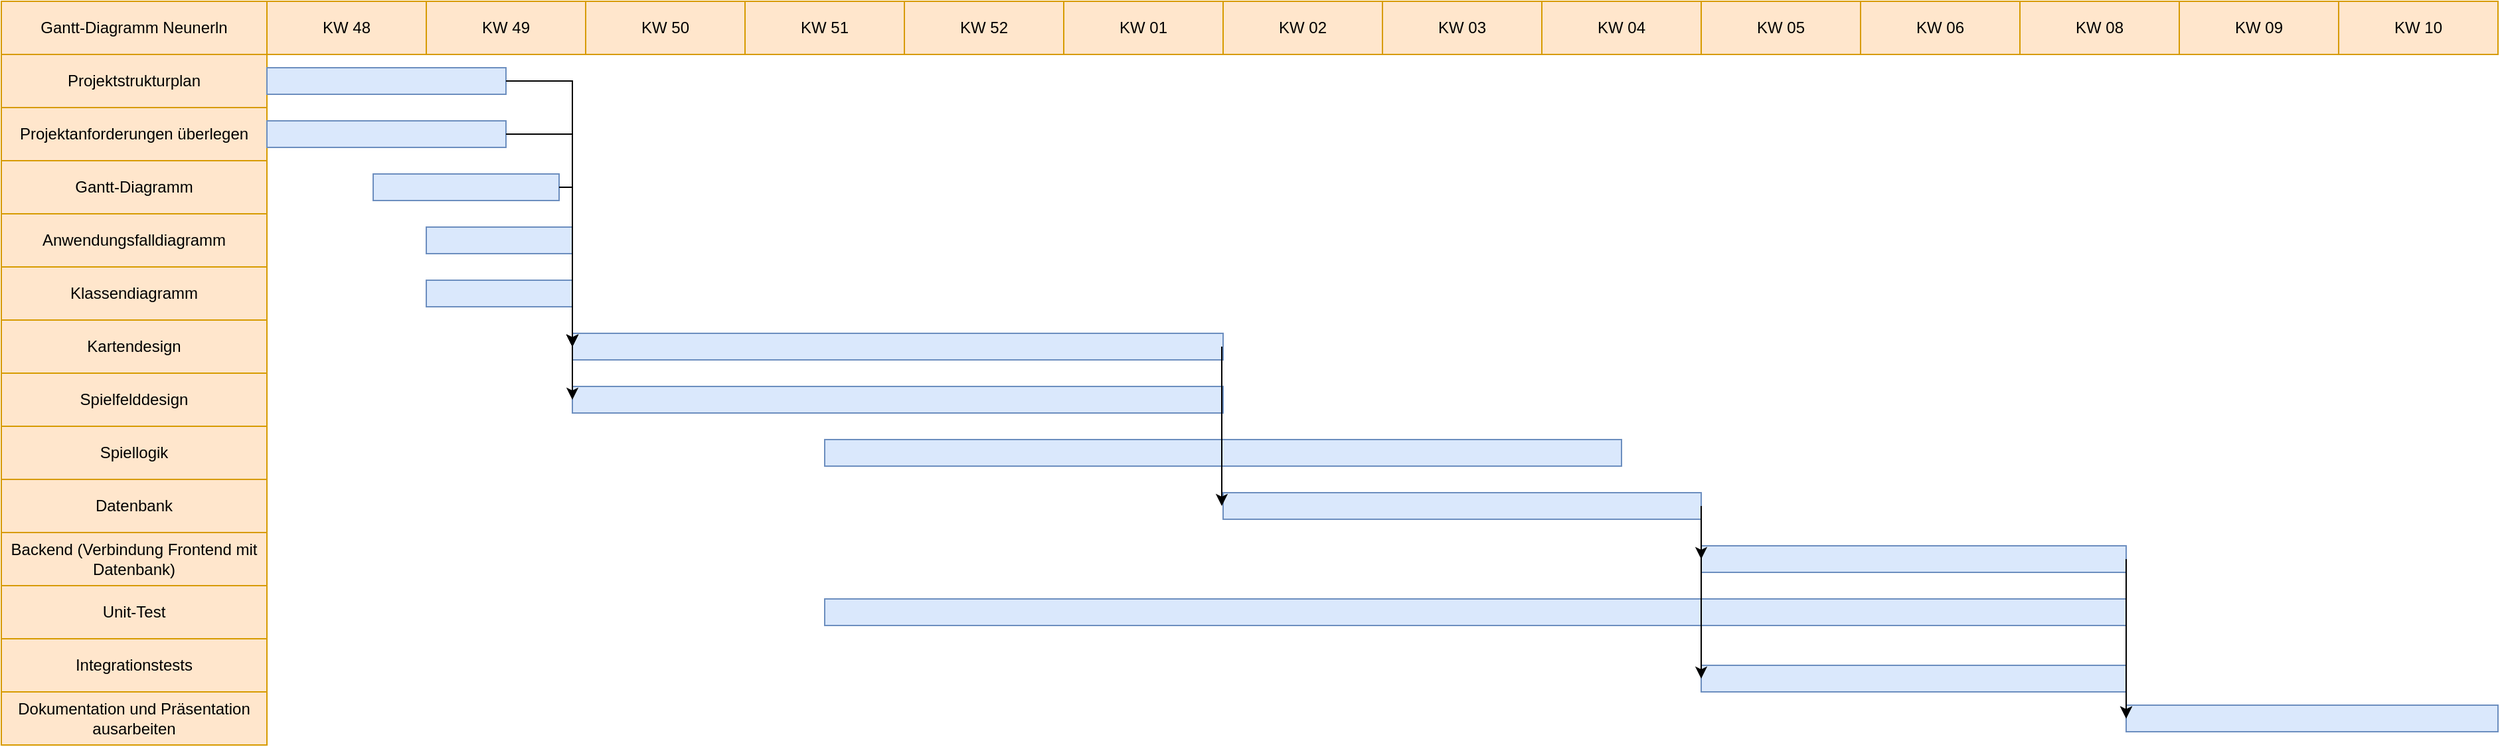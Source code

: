<mxfile version="22.1.7" type="device">
  <diagram name="Seite-1" id="vRPIshdqAlK-5x3ta-SM">
    <mxGraphModel dx="1386" dy="793" grid="1" gridSize="10" guides="1" tooltips="1" connect="1" arrows="1" fold="1" page="1" pageScale="1" pageWidth="1169" pageHeight="827" math="0" shadow="0">
      <root>
        <mxCell id="0" />
        <mxCell id="1" parent="0" />
        <mxCell id="rv8Uxp3a7vKKjtSpCl-k-1" value="Gantt-Diagramm Neunerln" style="rounded=0;whiteSpace=wrap;html=1;fillColor=#ffe6cc;strokeColor=#d79b00;" parent="1" vertex="1">
          <mxGeometry width="200" height="40" as="geometry" />
        </mxCell>
        <mxCell id="rv8Uxp3a7vKKjtSpCl-k-2" value="Projektstrukturplan" style="rounded=0;whiteSpace=wrap;html=1;fillColor=#ffe6cc;strokeColor=#d79b00;" parent="1" vertex="1">
          <mxGeometry y="40" width="200" height="40" as="geometry" />
        </mxCell>
        <mxCell id="rv8Uxp3a7vKKjtSpCl-k-3" value="Projektanforderungen überlegen" style="rounded=0;whiteSpace=wrap;html=1;fillColor=#ffe6cc;strokeColor=#d79b00;" parent="1" vertex="1">
          <mxGeometry y="80" width="200" height="40" as="geometry" />
        </mxCell>
        <mxCell id="rv8Uxp3a7vKKjtSpCl-k-4" value="Gantt-Diagramm " style="rounded=0;whiteSpace=wrap;html=1;fillColor=#ffe6cc;strokeColor=#d79b00;" parent="1" vertex="1">
          <mxGeometry y="120" width="200" height="40" as="geometry" />
        </mxCell>
        <mxCell id="rv8Uxp3a7vKKjtSpCl-k-5" value="Anwendungsfalldiagramm" style="rounded=0;whiteSpace=wrap;html=1;fillColor=#ffe6cc;strokeColor=#d79b00;" parent="1" vertex="1">
          <mxGeometry y="160" width="200" height="40" as="geometry" />
        </mxCell>
        <mxCell id="rv8Uxp3a7vKKjtSpCl-k-6" value="Klassendiagramm" style="rounded=0;whiteSpace=wrap;html=1;fillColor=#ffe6cc;strokeColor=#d79b00;" parent="1" vertex="1">
          <mxGeometry y="200" width="200" height="40" as="geometry" />
        </mxCell>
        <mxCell id="rv8Uxp3a7vKKjtSpCl-k-7" value="Kartendesign" style="rounded=0;whiteSpace=wrap;html=1;fillColor=#ffe6cc;strokeColor=#d79b00;" parent="1" vertex="1">
          <mxGeometry y="240" width="200" height="40" as="geometry" />
        </mxCell>
        <mxCell id="rv8Uxp3a7vKKjtSpCl-k-8" value="Spielfelddesign" style="rounded=0;whiteSpace=wrap;html=1;fillColor=#ffe6cc;strokeColor=#d79b00;" parent="1" vertex="1">
          <mxGeometry y="280" width="200" height="40" as="geometry" />
        </mxCell>
        <mxCell id="rv8Uxp3a7vKKjtSpCl-k-9" value="Spiellogik" style="rounded=0;whiteSpace=wrap;html=1;fillColor=#ffe6cc;strokeColor=#d79b00;" parent="1" vertex="1">
          <mxGeometry y="320" width="200" height="40" as="geometry" />
        </mxCell>
        <mxCell id="rv8Uxp3a7vKKjtSpCl-k-10" value="Datenbank" style="rounded=0;whiteSpace=wrap;html=1;fillColor=#ffe6cc;strokeColor=#d79b00;" parent="1" vertex="1">
          <mxGeometry y="360" width="200" height="40" as="geometry" />
        </mxCell>
        <mxCell id="rv8Uxp3a7vKKjtSpCl-k-11" value="Unit-Test" style="rounded=0;whiteSpace=wrap;html=1;fillColor=#ffe6cc;strokeColor=#d79b00;" parent="1" vertex="1">
          <mxGeometry y="440" width="200" height="40" as="geometry" />
        </mxCell>
        <mxCell id="rv8Uxp3a7vKKjtSpCl-k-12" value="Dokumentation und Präsentation ausarbeiten" style="rounded=0;whiteSpace=wrap;html=1;fillColor=#ffe6cc;strokeColor=#d79b00;" parent="1" vertex="1">
          <mxGeometry y="520" width="200" height="40" as="geometry" />
        </mxCell>
        <mxCell id="rv8Uxp3a7vKKjtSpCl-k-58" value="" style="rounded=0;whiteSpace=wrap;html=1;fillColor=#dae8fc;strokeColor=#6c8ebf;" parent="1" vertex="1">
          <mxGeometry x="200" y="50" width="180" height="20" as="geometry" />
        </mxCell>
        <mxCell id="rv8Uxp3a7vKKjtSpCl-k-59" value="" style="rounded=0;whiteSpace=wrap;html=1;fillColor=#dae8fc;strokeColor=#6c8ebf;" parent="1" vertex="1">
          <mxGeometry x="200" y="90" width="180" height="20" as="geometry" />
        </mxCell>
        <mxCell id="rv8Uxp3a7vKKjtSpCl-k-60" value="" style="rounded=0;whiteSpace=wrap;html=1;fillColor=#dae8fc;strokeColor=#6c8ebf;" parent="1" vertex="1">
          <mxGeometry x="280" y="130" width="140" height="20" as="geometry" />
        </mxCell>
        <mxCell id="rv8Uxp3a7vKKjtSpCl-k-61" value="" style="rounded=0;whiteSpace=wrap;html=1;fillColor=#dae8fc;strokeColor=#6c8ebf;" parent="1" vertex="1">
          <mxGeometry x="320" y="170" width="110" height="20" as="geometry" />
        </mxCell>
        <mxCell id="rv8Uxp3a7vKKjtSpCl-k-62" value="" style="rounded=0;whiteSpace=wrap;html=1;fillColor=#dae8fc;strokeColor=#6c8ebf;" parent="1" vertex="1">
          <mxGeometry x="320" y="210" width="110" height="20" as="geometry" />
        </mxCell>
        <mxCell id="rv8Uxp3a7vKKjtSpCl-k-63" value="" style="rounded=0;whiteSpace=wrap;html=1;fillColor=#dae8fc;strokeColor=#6c8ebf;" parent="1" vertex="1">
          <mxGeometry x="430" y="250" width="490" height="20" as="geometry" />
        </mxCell>
        <mxCell id="rv8Uxp3a7vKKjtSpCl-k-64" value="" style="rounded=0;whiteSpace=wrap;html=1;fillColor=#dae8fc;strokeColor=#6c8ebf;" parent="1" vertex="1">
          <mxGeometry x="430" y="290" width="490" height="20" as="geometry" />
        </mxCell>
        <mxCell id="rv8Uxp3a7vKKjtSpCl-k-795" value="KW 48" style="rounded=0;whiteSpace=wrap;html=1;fillColor=#ffe6cc;strokeColor=#d79b00;" parent="1" vertex="1">
          <mxGeometry x="200" width="120" height="40" as="geometry" />
        </mxCell>
        <mxCell id="rv8Uxp3a7vKKjtSpCl-k-796" value="KW 49" style="rounded=0;whiteSpace=wrap;html=1;fillColor=#ffe6cc;strokeColor=#d79b00;" parent="1" vertex="1">
          <mxGeometry x="320" width="120" height="40" as="geometry" />
        </mxCell>
        <mxCell id="rv8Uxp3a7vKKjtSpCl-k-797" value="KW 51" style="rounded=0;whiteSpace=wrap;html=1;fillColor=#ffe6cc;strokeColor=#d79b00;" parent="1" vertex="1">
          <mxGeometry x="560" width="120" height="40" as="geometry" />
        </mxCell>
        <mxCell id="rv8Uxp3a7vKKjtSpCl-k-798" value="KW 50" style="rounded=0;whiteSpace=wrap;html=1;fillColor=#ffe6cc;strokeColor=#d79b00;" parent="1" vertex="1">
          <mxGeometry x="440" width="120" height="40" as="geometry" />
        </mxCell>
        <mxCell id="rv8Uxp3a7vKKjtSpCl-k-799" value="KW 52" style="rounded=0;whiteSpace=wrap;html=1;fillColor=#ffe6cc;strokeColor=#d79b00;" parent="1" vertex="1">
          <mxGeometry x="680" width="120" height="40" as="geometry" />
        </mxCell>
        <mxCell id="rv8Uxp3a7vKKjtSpCl-k-800" value="KW 01" style="rounded=0;whiteSpace=wrap;html=1;fillColor=#ffe6cc;strokeColor=#d79b00;" parent="1" vertex="1">
          <mxGeometry x="800" width="120" height="40" as="geometry" />
        </mxCell>
        <mxCell id="rv8Uxp3a7vKKjtSpCl-k-801" value="KW 03" style="rounded=0;whiteSpace=wrap;html=1;fillColor=#ffe6cc;strokeColor=#d79b00;" parent="1" vertex="1">
          <mxGeometry x="1040" width="120" height="40" as="geometry" />
        </mxCell>
        <mxCell id="rv8Uxp3a7vKKjtSpCl-k-802" value="KW 02" style="rounded=0;whiteSpace=wrap;html=1;fillColor=#ffe6cc;strokeColor=#d79b00;" parent="1" vertex="1">
          <mxGeometry x="920" width="120" height="40" as="geometry" />
        </mxCell>
        <mxCell id="rv8Uxp3a7vKKjtSpCl-k-803" value="KW 04" style="rounded=0;whiteSpace=wrap;html=1;fillColor=#ffe6cc;strokeColor=#d79b00;" parent="1" vertex="1">
          <mxGeometry x="1160" width="120" height="40" as="geometry" />
        </mxCell>
        <mxCell id="rv8Uxp3a7vKKjtSpCl-k-804" value="Backend (Verbindung Frontend mit Datenbank)" style="rounded=0;whiteSpace=wrap;html=1;fillColor=#ffe6cc;strokeColor=#d79b00;" parent="1" vertex="1">
          <mxGeometry y="400" width="200" height="40" as="geometry" />
        </mxCell>
        <mxCell id="rv8Uxp3a7vKKjtSpCl-k-805" value="" style="rounded=0;whiteSpace=wrap;html=1;fillColor=#dae8fc;strokeColor=#6c8ebf;" parent="1" vertex="1">
          <mxGeometry x="620" y="330" width="600" height="20" as="geometry" />
        </mxCell>
        <mxCell id="rv8Uxp3a7vKKjtSpCl-k-806" value="" style="rounded=0;whiteSpace=wrap;html=1;fillColor=#dae8fc;strokeColor=#6c8ebf;" parent="1" vertex="1">
          <mxGeometry x="920" y="370" width="360" height="20" as="geometry" />
        </mxCell>
        <mxCell id="rv8Uxp3a7vKKjtSpCl-k-807" value="" style="rounded=0;whiteSpace=wrap;html=1;fillColor=#dae8fc;strokeColor=#6c8ebf;" parent="1" vertex="1">
          <mxGeometry x="1280" y="410" width="320" height="20" as="geometry" />
        </mxCell>
        <mxCell id="rv8Uxp3a7vKKjtSpCl-k-808" value="KW 05" style="rounded=0;whiteSpace=wrap;html=1;fillColor=#ffe6cc;strokeColor=#d79b00;" parent="1" vertex="1">
          <mxGeometry x="1280" width="120" height="40" as="geometry" />
        </mxCell>
        <mxCell id="rv8Uxp3a7vKKjtSpCl-k-809" value="KW 06" style="rounded=0;whiteSpace=wrap;html=1;fillColor=#ffe6cc;strokeColor=#d79b00;" parent="1" vertex="1">
          <mxGeometry x="1400" width="120" height="40" as="geometry" />
        </mxCell>
        <mxCell id="rv8Uxp3a7vKKjtSpCl-k-810" value="" style="rounded=0;whiteSpace=wrap;html=1;fillColor=#dae8fc;strokeColor=#6c8ebf;" parent="1" vertex="1">
          <mxGeometry x="1600" y="530" width="280" height="20" as="geometry" />
        </mxCell>
        <mxCell id="rv8Uxp3a7vKKjtSpCl-k-811" value="KW 08" style="rounded=0;whiteSpace=wrap;html=1;fillColor=#ffe6cc;strokeColor=#d79b00;" parent="1" vertex="1">
          <mxGeometry x="1520" width="120" height="40" as="geometry" />
        </mxCell>
        <mxCell id="rv8Uxp3a7vKKjtSpCl-k-812" value="Integrationstests" style="rounded=0;whiteSpace=wrap;html=1;fillColor=#ffe6cc;strokeColor=#d79b00;" parent="1" vertex="1">
          <mxGeometry y="480" width="200" height="40" as="geometry" />
        </mxCell>
        <mxCell id="rv8Uxp3a7vKKjtSpCl-k-814" value="" style="rounded=0;whiteSpace=wrap;html=1;fillColor=#dae8fc;strokeColor=#6c8ebf;" parent="1" vertex="1">
          <mxGeometry x="620" y="450" width="980" height="20" as="geometry" />
        </mxCell>
        <mxCell id="rv8Uxp3a7vKKjtSpCl-k-815" value="" style="rounded=0;whiteSpace=wrap;html=1;fillColor=#dae8fc;strokeColor=#6c8ebf;" parent="1" vertex="1">
          <mxGeometry x="1280" y="500" width="320" height="20" as="geometry" />
        </mxCell>
        <mxCell id="rJzw6xWw92MW9jTJhdVK-14" value="" style="endArrow=classic;html=1;rounded=0;entryX=0;entryY=0.5;entryDx=0;entryDy=0;exitX=1;exitY=0.5;exitDx=0;exitDy=0;" parent="1" source="rv8Uxp3a7vKKjtSpCl-k-806" target="rv8Uxp3a7vKKjtSpCl-k-815" edge="1">
          <mxGeometry width="50" height="50" relative="1" as="geometry">
            <mxPoint x="1140" y="390" as="sourcePoint" />
            <mxPoint x="1190" y="340" as="targetPoint" />
            <Array as="points" />
          </mxGeometry>
        </mxCell>
        <mxCell id="rJzw6xWw92MW9jTJhdVK-15" value="" style="endArrow=classic;html=1;rounded=0;entryX=0;entryY=0.5;entryDx=0;entryDy=0;exitX=1;exitY=1;exitDx=0;exitDy=0;" parent="1" source="rv8Uxp3a7vKKjtSpCl-k-815" target="rv8Uxp3a7vKKjtSpCl-k-810" edge="1">
          <mxGeometry width="50" height="50" relative="1" as="geometry">
            <mxPoint x="1380" y="510" as="sourcePoint" />
            <mxPoint x="1430" y="460" as="targetPoint" />
            <Array as="points" />
          </mxGeometry>
        </mxCell>
        <mxCell id="rJzw6xWw92MW9jTJhdVK-18" value="" style="endArrow=classic;html=1;rounded=0;entryX=0;entryY=0.5;entryDx=0;entryDy=0;exitX=1;exitY=1;exitDx=0;exitDy=0;" parent="1" source="rv8Uxp3a7vKKjtSpCl-k-62" target="rv8Uxp3a7vKKjtSpCl-k-63" edge="1">
          <mxGeometry width="50" height="50" relative="1" as="geometry">
            <mxPoint x="414" y="230" as="sourcePoint" />
            <mxPoint x="464" y="180" as="targetPoint" />
            <Array as="points" />
          </mxGeometry>
        </mxCell>
        <mxCell id="rJzw6xWw92MW9jTJhdVK-19" value="" style="endArrow=classic;html=1;rounded=0;entryX=0;entryY=0.5;entryDx=0;entryDy=0;exitX=1;exitY=1;exitDx=0;exitDy=0;" parent="1" source="rv8Uxp3a7vKKjtSpCl-k-62" target="rv8Uxp3a7vKKjtSpCl-k-64" edge="1">
          <mxGeometry width="50" height="50" relative="1" as="geometry">
            <mxPoint x="414" y="230" as="sourcePoint" />
            <mxPoint x="464" y="180" as="targetPoint" />
            <Array as="points">
              <mxPoint x="430" y="270" />
            </Array>
          </mxGeometry>
        </mxCell>
        <mxCell id="rJzw6xWw92MW9jTJhdVK-20" value="" style="endArrow=classic;html=1;rounded=0;exitX=1;exitY=0.5;exitDx=0;exitDy=0;" parent="1" edge="1">
          <mxGeometry width="50" height="50" relative="1" as="geometry">
            <mxPoint x="1280" y="380" as="sourcePoint" />
            <mxPoint x="1280" y="420" as="targetPoint" />
            <Array as="points" />
          </mxGeometry>
        </mxCell>
        <mxCell id="rJzw6xWw92MW9jTJhdVK-21" value="" style="endArrow=classic;html=1;rounded=0;entryX=0;entryY=0.5;entryDx=0;entryDy=0;exitX=1;exitY=0.5;exitDx=0;exitDy=0;" parent="1" source="rv8Uxp3a7vKKjtSpCl-k-61" edge="1">
          <mxGeometry width="50" height="50" relative="1" as="geometry">
            <mxPoint x="430" y="180" as="sourcePoint" />
            <mxPoint x="430" y="260" as="targetPoint" />
            <Array as="points">
              <mxPoint x="430" y="180" />
              <mxPoint x="430" y="230" />
            </Array>
          </mxGeometry>
        </mxCell>
        <mxCell id="rJzw6xWw92MW9jTJhdVK-23" value="" style="endArrow=classic;html=1;rounded=0;exitX=1;exitY=0.5;exitDx=0;exitDy=0;" parent="1" edge="1">
          <mxGeometry width="50" height="50" relative="1" as="geometry">
            <mxPoint x="420" y="140" as="sourcePoint" />
            <mxPoint x="430" y="260" as="targetPoint" />
            <Array as="points">
              <mxPoint x="430" y="140" />
              <mxPoint x="430" y="190" />
            </Array>
          </mxGeometry>
        </mxCell>
        <mxCell id="rJzw6xWw92MW9jTJhdVK-24" value="" style="endArrow=classic;html=1;rounded=0;exitX=1;exitY=0.5;exitDx=0;exitDy=0;" parent="1" source="rv8Uxp3a7vKKjtSpCl-k-59" edge="1">
          <mxGeometry width="50" height="50" relative="1" as="geometry">
            <mxPoint x="420" y="100" as="sourcePoint" />
            <mxPoint x="430" y="260" as="targetPoint" />
            <Array as="points">
              <mxPoint x="430" y="100" />
              <mxPoint x="430" y="150" />
            </Array>
          </mxGeometry>
        </mxCell>
        <mxCell id="rJzw6xWw92MW9jTJhdVK-25" value="" style="endArrow=classic;html=1;rounded=0;exitX=1;exitY=0.5;exitDx=0;exitDy=0;" parent="1" edge="1">
          <mxGeometry width="50" height="50" relative="1" as="geometry">
            <mxPoint x="380" y="60" as="sourcePoint" />
            <mxPoint x="430" y="260" as="targetPoint" />
            <Array as="points">
              <mxPoint x="430" y="60" />
              <mxPoint x="430" y="110" />
            </Array>
          </mxGeometry>
        </mxCell>
        <mxCell id="rJzw6xWw92MW9jTJhdVK-26" value="" style="endArrow=classic;html=1;rounded=0;" parent="1" edge="1">
          <mxGeometry width="50" height="50" relative="1" as="geometry">
            <mxPoint x="919" y="300" as="sourcePoint" />
            <mxPoint x="919" y="380" as="targetPoint" />
            <Array as="points">
              <mxPoint x="919" y="260" />
              <mxPoint x="919" y="300" />
              <mxPoint x="919" y="350" />
            </Array>
          </mxGeometry>
        </mxCell>
        <mxCell id="rJzw6xWw92MW9jTJhdVK-27" value="" style="endArrow=classic;html=1;rounded=0;exitX=1;exitY=0.5;exitDx=0;exitDy=0;" parent="1" source="rv8Uxp3a7vKKjtSpCl-k-807" edge="1">
          <mxGeometry width="50" height="50" relative="1" as="geometry">
            <mxPoint x="1400" y="440" as="sourcePoint" />
            <mxPoint x="1600" y="540" as="targetPoint" />
            <Array as="points" />
          </mxGeometry>
        </mxCell>
        <mxCell id="53PPSKjS8g7nxJ0rT1Gh-1" value="KW 09" style="rounded=0;whiteSpace=wrap;html=1;fillColor=#ffe6cc;strokeColor=#d79b00;" vertex="1" parent="1">
          <mxGeometry x="1640" width="120" height="40" as="geometry" />
        </mxCell>
        <mxCell id="53PPSKjS8g7nxJ0rT1Gh-2" value="KW 10" style="rounded=0;whiteSpace=wrap;html=1;fillColor=#ffe6cc;strokeColor=#d79b00;" vertex="1" parent="1">
          <mxGeometry x="1760" width="120" height="40" as="geometry" />
        </mxCell>
      </root>
    </mxGraphModel>
  </diagram>
</mxfile>
